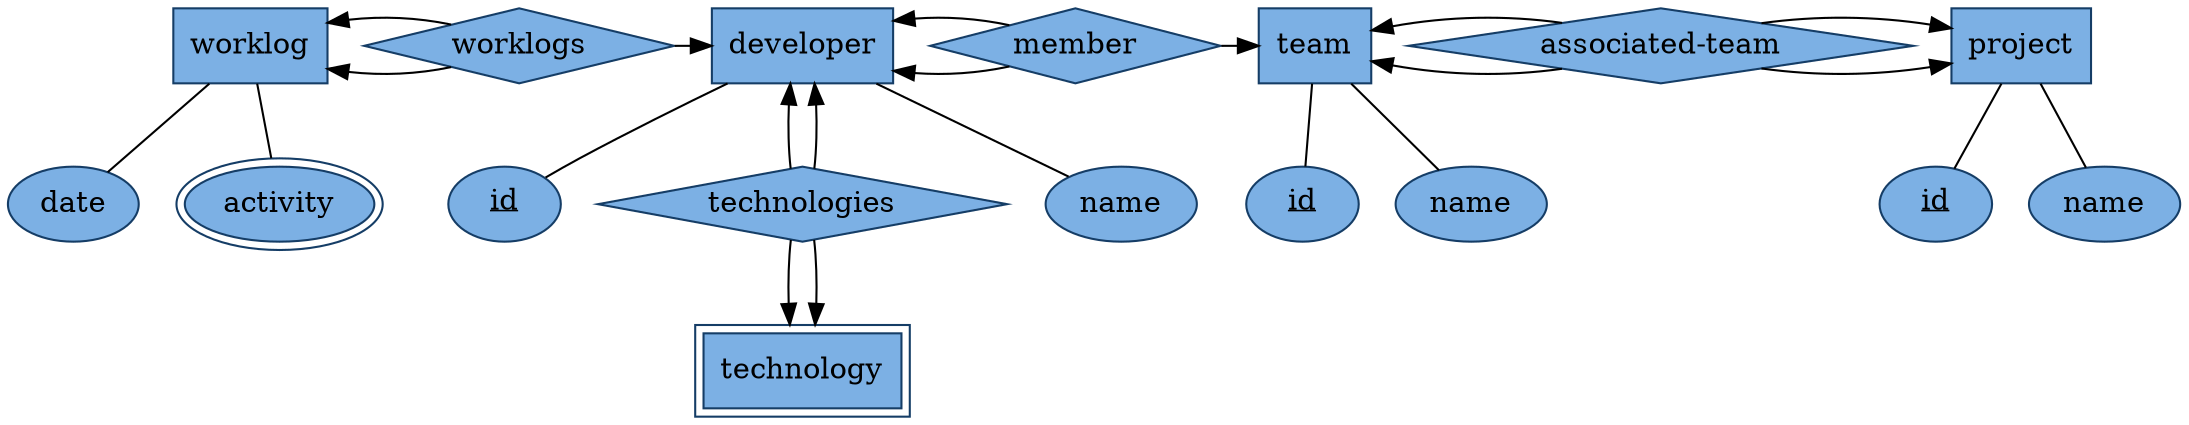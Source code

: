 # Note: since there is no double-arrow in Graphviz, I add two connections between entities in case of 1:n or n:m relationships

digraph worklog_er {
  node [style=filled, fillcolor="#7cb0e4", color="#153d66"]

  node [shape=box, peripheries=1]; { node[label="worklog"] worklog_entity; }
  node [shape=ellipse, peripheries=1]; { node[label="date"] date_attribute; }
  node [shape=ellipse, peripheries=2]; { node[label="activity"] activity_attribute; }
  node [shape=diamond, peripheries=1]; { node[label="worklogs"] worklogs_relationship; }
  node [shape=box, peripheries=1]; { node[label="developer"] developer_entity; }
  node [shape=ellipse, peripheries=1]; { node[label=<<u>id</u>>] developer_id_attribute; }
  node [shape=diamond, peripheries=1]; { node[label="technologies"] technologies_relationship; }
  node [shape=box, peripheries=2]; { node[label="technology"] technology_weak_entity; }
  node [shape=ellipse, peripheries=1]; { node[label="name"] developer_name_attribute; }
  node [shape=diamond, peripheries=1]; { node[label="member"] member_relationship; }
  node [shape=box, peripheries=1]; { node[label="team"] team_entity; }
  node [shape=ellipse, peripheries=1]; { node[label=<<u>id</u>>] team_id_attribute; }
  node [shape=ellipse, peripheries=1]; { node[label="name"] team_name_attribute; }
  node [shape=diamond, peripheries=1]; { node[label="associated-team"] associated_team_relationship; }
  node [shape=box, peripheries=1]; { node[label="project"] project_entity; }
  node [shape=ellipse, peripheries=1]; { node[label=<<u>id</u>>] project_id_attribute; }
  node [shape=ellipse, peripheries=1]; { node[label="name"] project_name_attribute; }

  edge[arrowhead=normal]; worklog_entity -> worklogs_relationship [dir=back];
  edge[arrowhead=normal]; worklog_entity -> worklogs_relationship [dir=back];
  edge[arrowhead=none]; worklog_entity -> date_attribute;
  edge[arrowhead=none]; worklog_entity -> activity_attribute;
  edge[arrowhead=normal]; worklogs_relationship -> developer_entity;
  edge[arrowhead=normal]; developer_entity -> member_relationship [dir=back];
  edge[arrowhead=normal]; developer_entity -> member_relationship [dir=back];
  edge[arrowhead=none]; developer_entity -> developer_id_attribute;
  edge[arrowhead=normal]; developer_entity -> technologies_relationship [dir=back];
  edge[arrowhead=normal]; developer_entity -> technologies_relationship [dir=back];
  edge[arrowhead=normal]; technologies_relationship -> technology_weak_entity;
  edge[arrowhead=normal]; technologies_relationship -> technology_weak_entity;
  edge[arrowhead=none]; developer_entity -> developer_name_attribute;
  edge[arrowhead=normal]; member_relationship -> team_entity;
  edge[arrowhead=none]; team_entity -> team_id_attribute;
  edge[arrowhead=none]; team_entity -> team_name_attribute;
  edge[arrowhead=normal]; team_entity -> associated_team_relationship [dir=back];
  edge[arrowhead=normal]; team_entity -> associated_team_relationship [dir=back];
  edge[arrowhead=normal]; associated_team_relationship -> project_entity;
  edge[arrowhead=normal]; associated_team_relationship -> project_entity;
  edge[arrowhead=none]; project_entity -> project_id_attribute;
  edge[arrowhead=none]; project_entity -> project_name_attribute;

  {rank=same; worklog_entity; worklogs_relationship; developer_entity; member_relationship; team_entity; associated_team_relationship; project_entity;}
}
